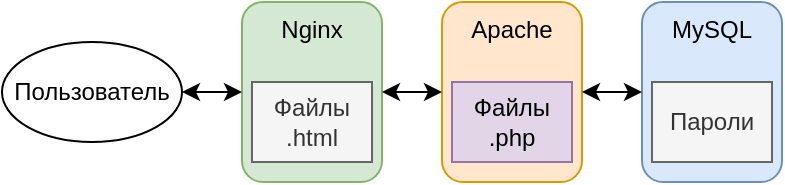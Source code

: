 <mxfile version="18.0.6" type="device"><diagram id="ERUQ1Przo3jTe8otRvBA" name="Страница 1"><mxGraphModel dx="447" dy="389" grid="1" gridSize="10" guides="1" tooltips="1" connect="1" arrows="1" fold="1" page="1" pageScale="1" pageWidth="1654" pageHeight="1169" math="0" shadow="0"><root><mxCell id="0"/><mxCell id="1" parent="0"/><mxCell id="0ltRRuXW_qT2xWCgQ6uH-1" value="Nginx" style="rounded=1;whiteSpace=wrap;html=1;verticalAlign=top;fillColor=#d5e8d4;strokeColor=#82b366;" vertex="1" parent="1"><mxGeometry x="240" y="320" width="70" height="90" as="geometry"/></mxCell><mxCell id="0ltRRuXW_qT2xWCgQ6uH-2" value="Apache" style="rounded=1;whiteSpace=wrap;html=1;verticalAlign=top;fillColor=#ffe6cc;strokeColor=#d79b00;" vertex="1" parent="1"><mxGeometry x="340" y="320" width="70" height="90" as="geometry"/></mxCell><mxCell id="0ltRRuXW_qT2xWCgQ6uH-3" value="MySQL" style="rounded=1;whiteSpace=wrap;html=1;verticalAlign=top;fillColor=#dae8fc;strokeColor=#6c8ebf;" vertex="1" parent="1"><mxGeometry x="440" y="320" width="70" height="90" as="geometry"/></mxCell><mxCell id="0ltRRuXW_qT2xWCgQ6uH-4" value="" style="endArrow=classic;startArrow=classic;html=1;rounded=0;" edge="1" parent="1" source="0ltRRuXW_qT2xWCgQ6uH-1" target="0ltRRuXW_qT2xWCgQ6uH-2"><mxGeometry width="50" height="50" relative="1" as="geometry"><mxPoint x="360" y="390" as="sourcePoint"/><mxPoint x="410" y="340" as="targetPoint"/></mxGeometry></mxCell><mxCell id="0ltRRuXW_qT2xWCgQ6uH-5" value="" style="endArrow=classic;startArrow=classic;html=1;rounded=0;" edge="1" parent="1" source="0ltRRuXW_qT2xWCgQ6uH-3" target="0ltRRuXW_qT2xWCgQ6uH-2"><mxGeometry width="50" height="50" relative="1" as="geometry"><mxPoint x="360" y="390" as="sourcePoint"/><mxPoint x="410" y="340" as="targetPoint"/></mxGeometry></mxCell><mxCell id="0ltRRuXW_qT2xWCgQ6uH-6" value="" style="endArrow=classic;startArrow=classic;html=1;rounded=0;" edge="1" parent="1" source="0ltRRuXW_qT2xWCgQ6uH-1" target="0ltRRuXW_qT2xWCgQ6uH-8"><mxGeometry width="50" height="50" relative="1" as="geometry"><mxPoint x="360" y="390" as="sourcePoint"/><mxPoint x="210" y="365" as="targetPoint"/></mxGeometry></mxCell><mxCell id="0ltRRuXW_qT2xWCgQ6uH-8" value="Пользователь" style="ellipse;whiteSpace=wrap;html=1;" vertex="1" parent="1"><mxGeometry x="120" y="340" width="90" height="50" as="geometry"/></mxCell><mxCell id="0ltRRuXW_qT2xWCgQ6uH-9" value="Файлы&lt;br&gt;.html" style="rounded=0;whiteSpace=wrap;html=1;fillColor=#f5f5f5;strokeColor=#666666;fontColor=#333333;" vertex="1" parent="1"><mxGeometry x="245" y="360" width="60" height="40" as="geometry"/></mxCell><mxCell id="0ltRRuXW_qT2xWCgQ6uH-13" value="Файлы&lt;br&gt;.php" style="rounded=0;whiteSpace=wrap;html=1;fillColor=#e1d5e7;strokeColor=#9673a6;" vertex="1" parent="1"><mxGeometry x="345" y="360" width="60" height="40" as="geometry"/></mxCell><mxCell id="0ltRRuXW_qT2xWCgQ6uH-14" value="Пароли" style="rounded=0;whiteSpace=wrap;html=1;fillColor=#f5f5f5;fontColor=#333333;strokeColor=#666666;" vertex="1" parent="1"><mxGeometry x="445" y="360" width="60" height="40" as="geometry"/></mxCell></root></mxGraphModel></diagram></mxfile>